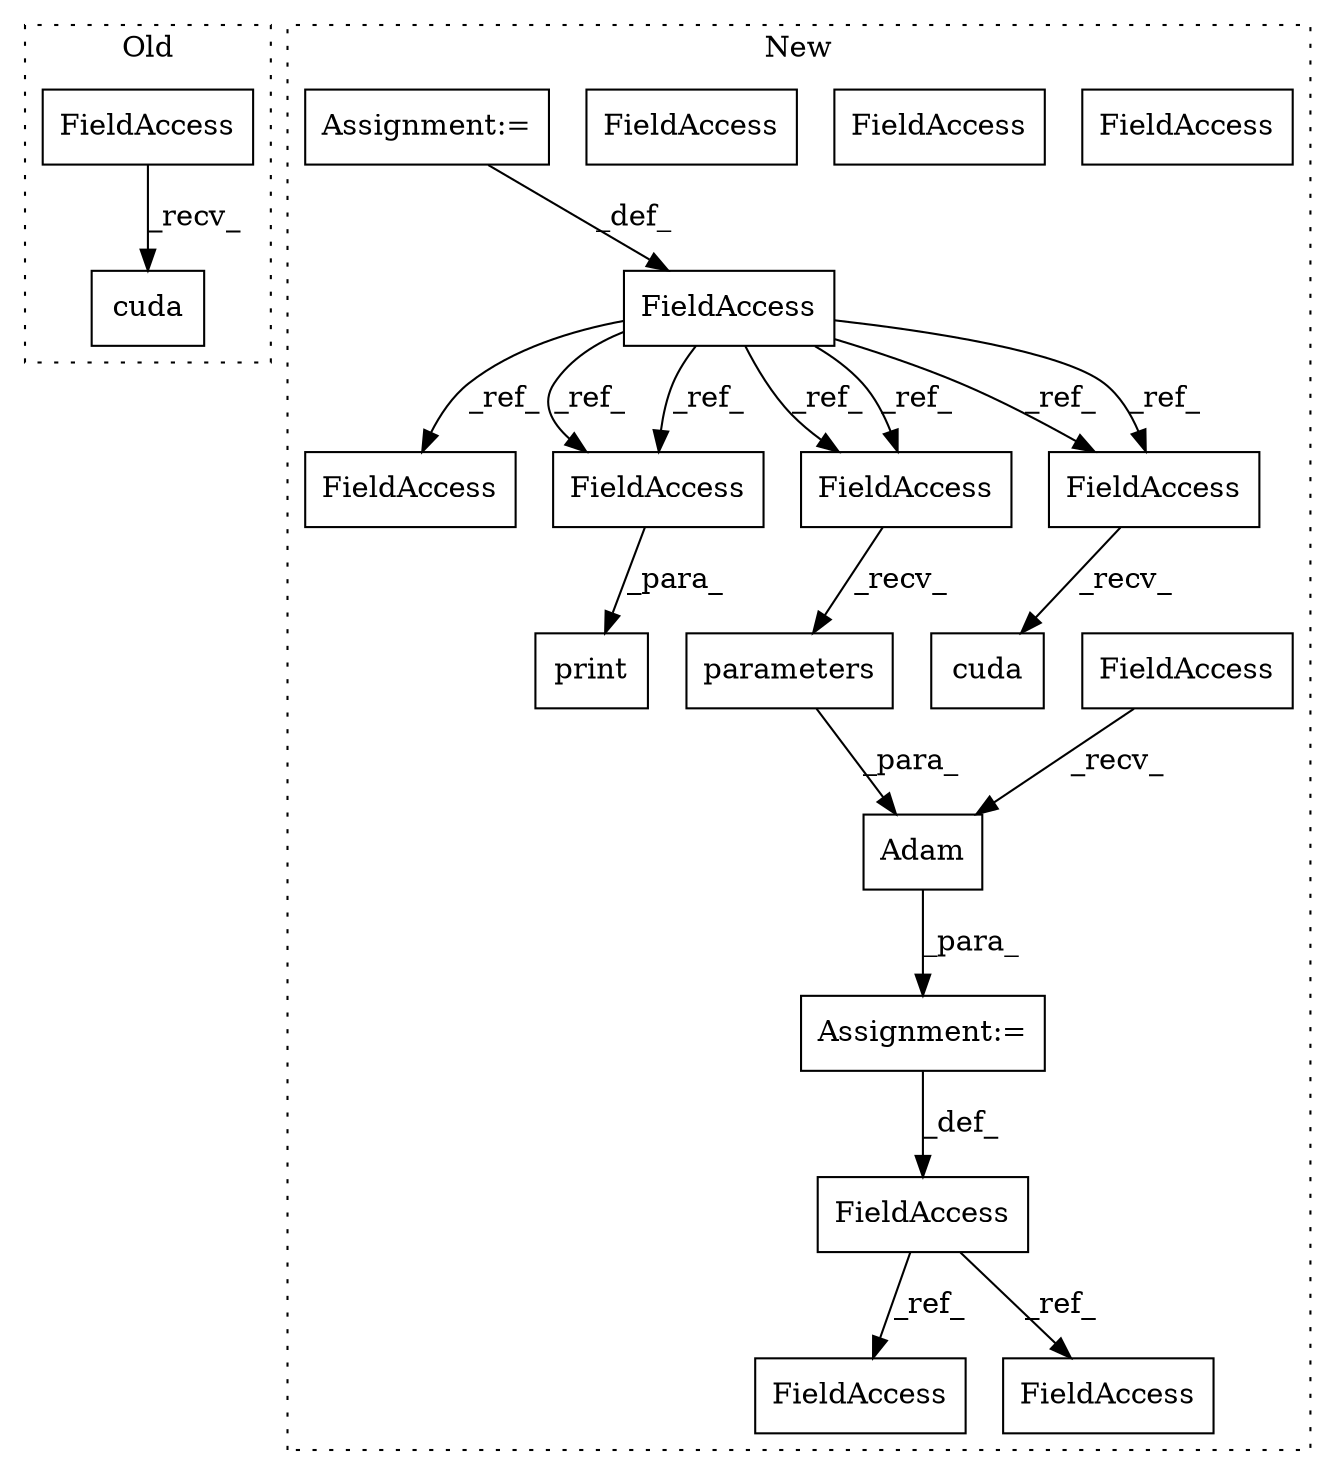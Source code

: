 digraph G {
subgraph cluster0 {
1 [label="cuda" a="32" s="2329" l="6" shape="box"];
5 [label="FieldAccess" a="22" s="2325" l="3" shape="box"];
label = "Old";
style="dotted";
}
subgraph cluster1 {
2 [label="Adam" a="32" s="2817,2863" l="5,1" shape="box"];
3 [label="FieldAccess" a="22" s="2797" l="7" shape="box"];
4 [label="FieldAccess" a="22" s="2805" l="11" shape="box"];
6 [label="Assignment:=" a="7" s="2804" l="1" shape="box"];
7 [label="parameters" a="32" s="2830" l="12" shape="box"];
8 [label="FieldAccess" a="22" s="2344" l="7" shape="box"];
9 [label="cuda" a="32" s="2470" l="6" shape="box"];
10 [label="print" a="32" s="2514,2527" l="6,1" shape="box"];
11 [label="FieldAccess" a="22" s="2520" l="7" shape="box"];
12 [label="FieldAccess" a="22" s="2462" l="7" shape="box"];
13 [label="FieldAccess" a="22" s="4720" l="7" shape="box"];
14 [label="FieldAccess" a="22" s="4802" l="7" shape="box"];
15 [label="FieldAccess" a="22" s="4986" l="7" shape="box"];
16 [label="FieldAccess" a="22" s="2822" l="7" shape="box"];
17 [label="Assignment:=" a="7" s="2351" l="1" shape="box"];
18 [label="FieldAccess" a="22" s="2520" l="7" shape="box"];
19 [label="FieldAccess" a="22" s="2822" l="7" shape="box"];
20 [label="FieldAccess" a="22" s="2462" l="7" shape="box"];
label = "New";
style="dotted";
}
2 -> 6 [label="_para_"];
3 -> 14 [label="_ref_"];
3 -> 15 [label="_ref_"];
4 -> 2 [label="_recv_"];
5 -> 1 [label="_recv_"];
6 -> 3 [label="_def_"];
7 -> 2 [label="_para_"];
8 -> 18 [label="_ref_"];
8 -> 13 [label="_ref_"];
8 -> 19 [label="_ref_"];
8 -> 20 [label="_ref_"];
8 -> 18 [label="_ref_"];
8 -> 20 [label="_ref_"];
8 -> 19 [label="_ref_"];
17 -> 8 [label="_def_"];
18 -> 10 [label="_para_"];
19 -> 7 [label="_recv_"];
20 -> 9 [label="_recv_"];
}